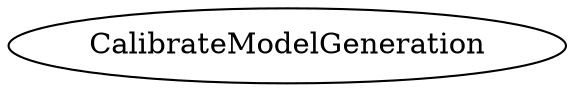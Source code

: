 /* Created by mdot for Matlab */
digraph m2html {

  CalibrateModelGeneration [URL="CalibrateModelGeneration.html"];
}